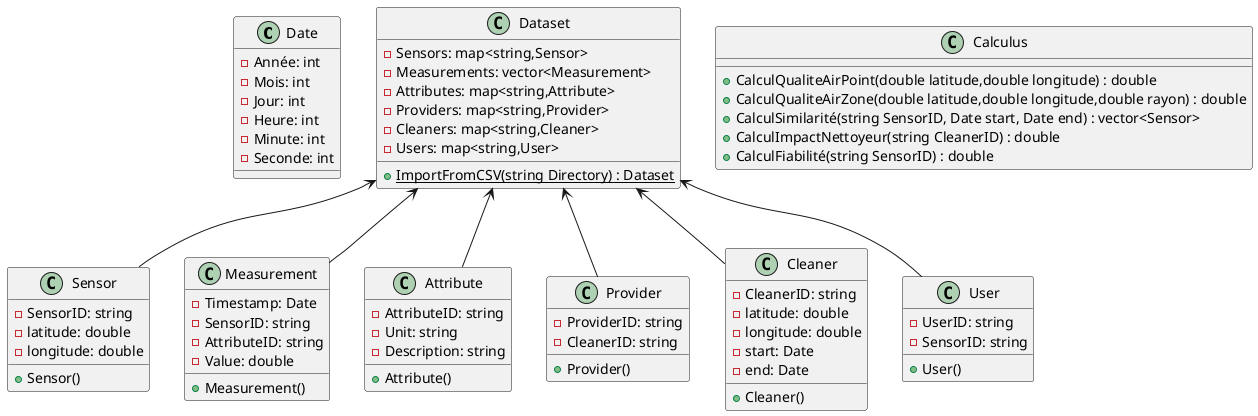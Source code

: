 @startuml

class Date{
    -Année: int
    -Mois: int
    -Jour: int
    -Heure: int
    -Minute: int
    -Seconde: int
}

class Sensor {
  -SensorID: string
  -latitude: double
  -longitude: double
  +Sensor()

}

class Measurement {
  -Timestamp: Date
  -SensorID: string
  -AttributeID: string
  -Value: double
  +Measurement()
}

class Attribute {
  -AttributeID: string
  -Unit: string
  -Description: string
  +Attribute()
}

class Provider {
  -ProviderID: string
  -CleanerID: string
  +Provider()
}

class Cleaner {
    -CleanerID: string
    -latitude: double
    -longitude: double
    -start: Date
    -end: Date
    +Cleaner()
}

class User {
    -UserID: string
    -SensorID: string
    +User()
}

class Calculus {
    +CalculQualiteAirPoint(double latitude,double longitude) : double
    +CalculQualiteAirZone(double latitude,double longitude,double rayon) : double
    +CalculSimilarité(string SensorID, Date start, Date end) : vector<Sensor>
    +CalculImpactNettoyeur(string CleanerID) : double
    +CalculFiabilité(string SensorID) : double
}

class Dataset {
  -Sensors: map<string,Sensor>
  -Measurements: vector<Measurement>
  -Attributes: map<string,Attribute>
  -Providers: map<string,Provider>
  -Cleaners: map<string,Cleaner>
  -Users: map<string,User>
  +{static} ImportFromCSV(string Directory) : Dataset
}

Dataset <-- Sensor
Dataset <-- Measurement
Dataset <-- Attribute
Dataset <-- Provider
Dataset <-- Cleaner
Dataset <-- User
@enduml
